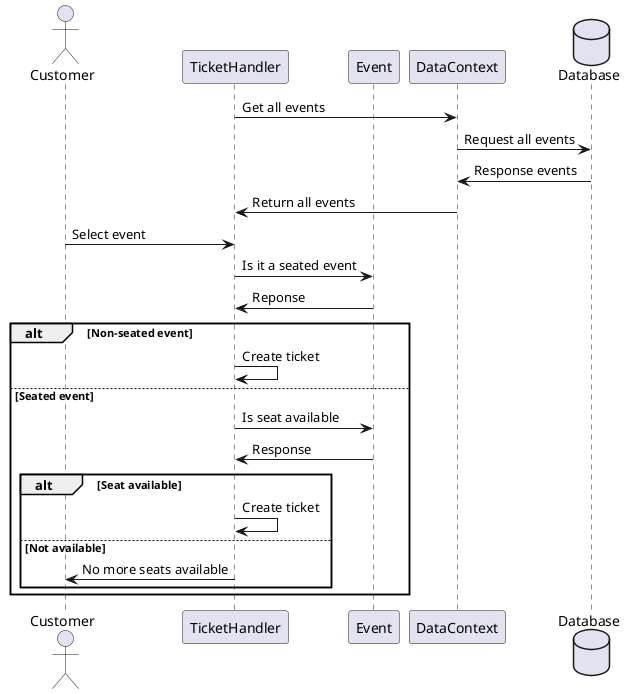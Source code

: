 @startuml
Actor Customer
Participant TicketHandler
Participant Event
Participant DataContext
Database Database
TicketHandler -> DataContext: Get all events
DataContext -> Database: Request all events
DataContext <- Database: Response events
TicketHandler <- DataContext: Return all events
Customer -> TicketHandler: Select event
TicketHandler -> Event: Is it a seated event
Event -> TicketHandler: Reponse
alt Non-seated event
TicketHandler -> TicketHandler: Create ticket
else Seated event
Event <- TicketHandler: Is seat available
Event -> TicketHandler: Response
alt Seat available
TicketHandler -> TicketHandler: Create ticket
else Not available
TicketHandler -> Customer: No more seats available
end
end


@enduml